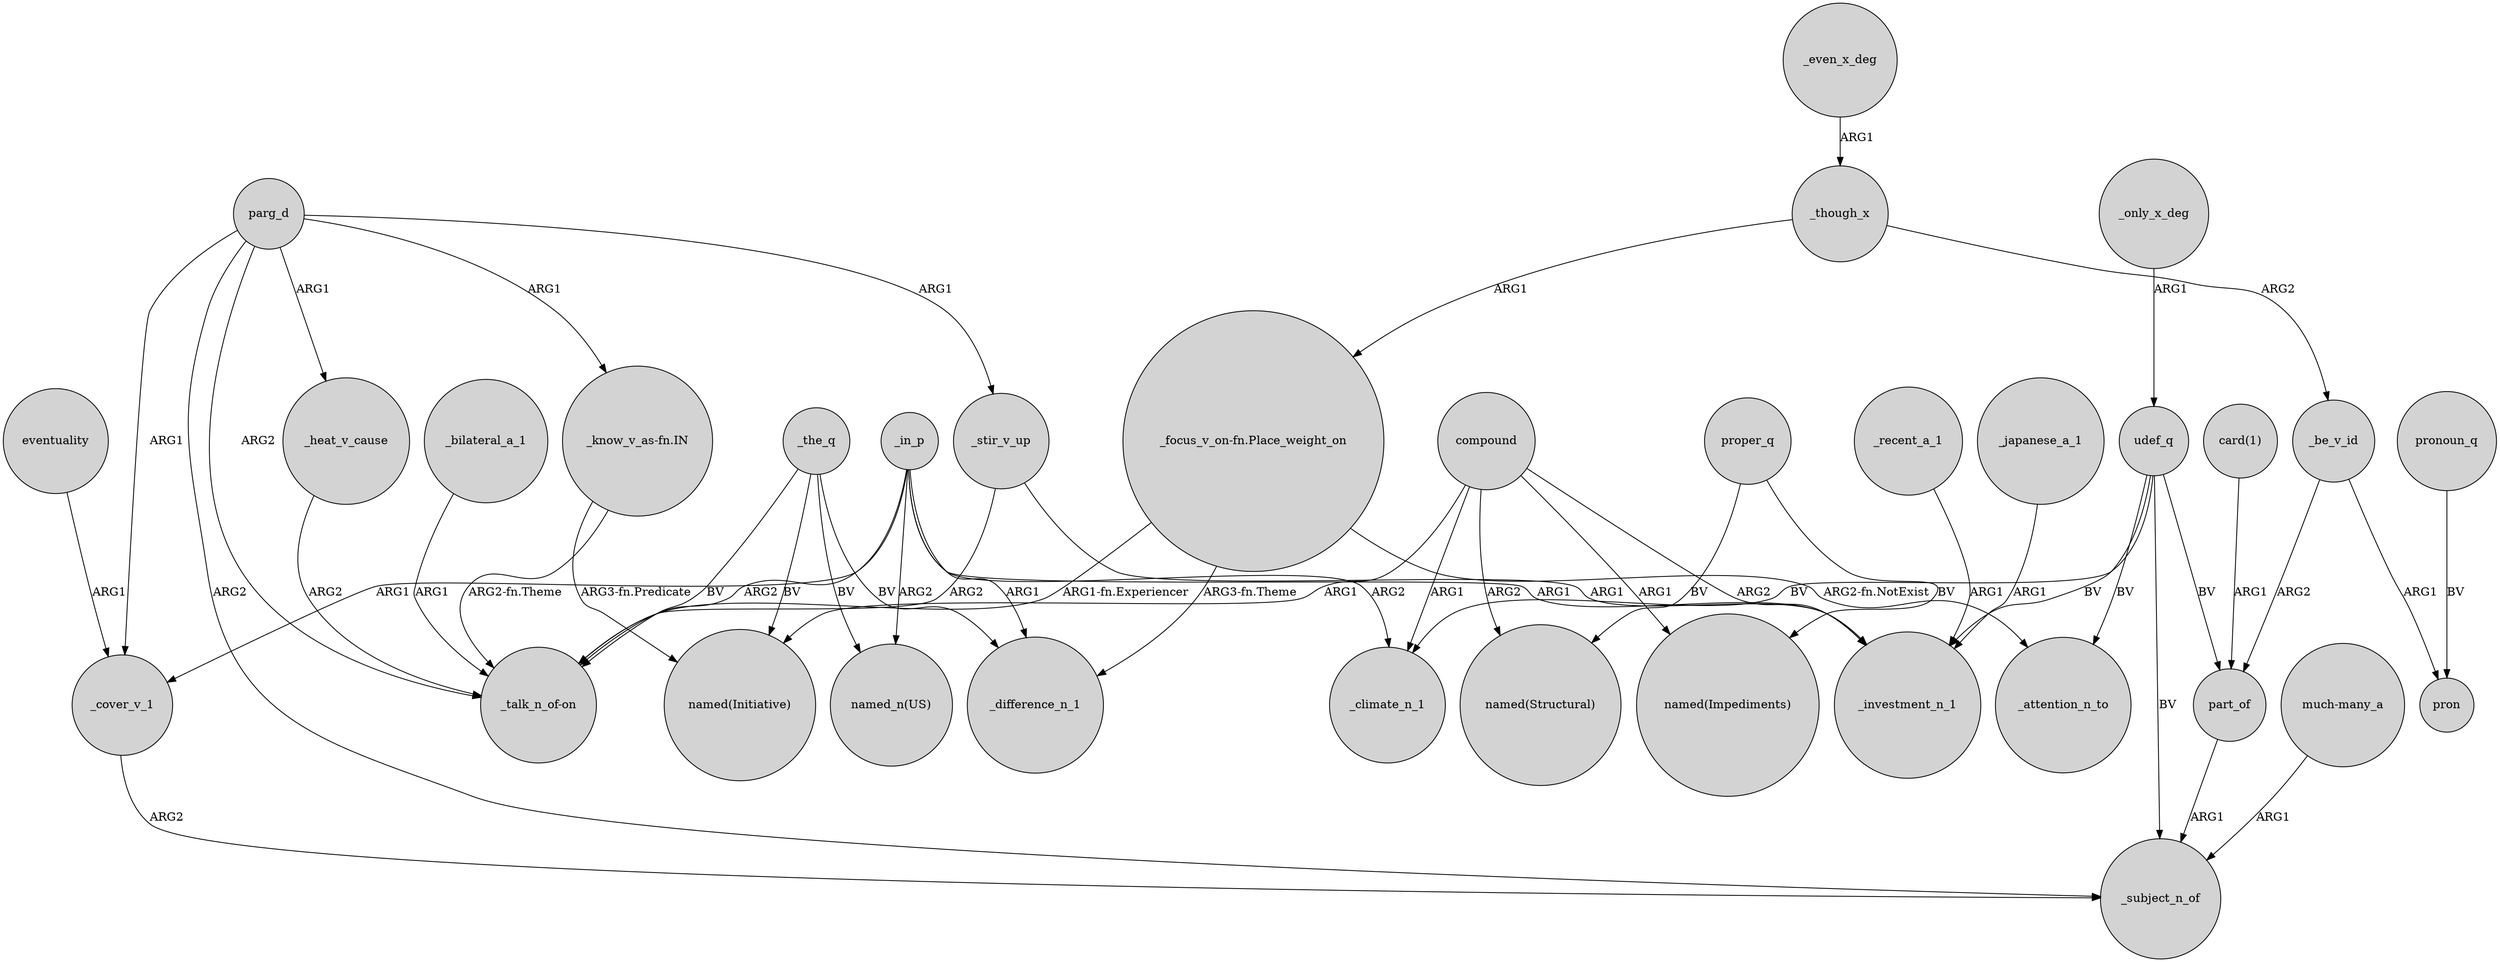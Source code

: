 digraph {
	node [shape=circle style=filled]
	_in_p -> "_talk_n_of-on" [label=ARG2]
	"_focus_v_on-fn.Place_weight_on" -> _attention_n_to [label="ARG2-fn.NotExist"]
	_only_x_deg -> udef_q [label=ARG1]
	parg_d -> _subject_n_of [label=ARG2]
	parg_d -> "_talk_n_of-on" [label=ARG2]
	udef_q -> part_of [label=BV]
	_stir_v_up -> "_talk_n_of-on" [label=ARG2]
	udef_q -> _climate_n_1 [label=BV]
	proper_q -> "named(Structural)" [label=BV]
	_even_x_deg -> _though_x [label=ARG1]
	proper_q -> "named(Impediments)" [label=BV]
	compound -> _investment_n_1 [label=ARG2]
	parg_d -> "_know_v_as-fn.IN" [label=ARG1]
	_stir_v_up -> _investment_n_1 [label=ARG1]
	"_focus_v_on-fn.Place_weight_on" -> "_talk_n_of-on" [label="ARG1-fn.Experiencer"]
	"_focus_v_on-fn.Place_weight_on" -> _difference_n_1 [label="ARG3-fn.Theme"]
	"much-many_a" -> _subject_n_of [label=ARG1]
	_in_p -> "named_n(US)" [label=ARG2]
	_be_v_id -> pron [label=ARG1]
	eventuality -> _cover_v_1 [label=ARG1]
	parg_d -> _heat_v_cause [label=ARG1]
	_the_q -> "named_n(US)" [label=BV]
	_the_q -> "_talk_n_of-on" [label=BV]
	_in_p -> _cover_v_1 [label=ARG1]
	_bilateral_a_1 -> "_talk_n_of-on" [label=ARG1]
	pronoun_q -> pron [label=BV]
	part_of -> _subject_n_of [label=ARG1]
	udef_q -> _subject_n_of [label=BV]
	_the_q -> _difference_n_1 [label=BV]
	parg_d -> _stir_v_up [label=ARG1]
	_in_p -> _difference_n_1 [label=ARG1]
	_though_x -> _be_v_id [label=ARG2]
	_cover_v_1 -> _subject_n_of [label=ARG2]
	"_know_v_as-fn.IN" -> "_talk_n_of-on" [label="ARG2-fn.Theme"]
	_in_p -> _climate_n_1 [label=ARG2]
	_japanese_a_1 -> _investment_n_1 [label=ARG1]
	_though_x -> "_focus_v_on-fn.Place_weight_on" [label=ARG1]
	"card(1)" -> part_of [label=ARG1]
	compound -> "named(Initiative)" [label=ARG1]
	_heat_v_cause -> "_talk_n_of-on" [label=ARG2]
	udef_q -> _investment_n_1 [label=BV]
	_the_q -> "named(Initiative)" [label=BV]
	_recent_a_1 -> _investment_n_1 [label=ARG1]
	compound -> _climate_n_1 [label=ARG1]
	compound -> "named(Impediments)" [label=ARG1]
	compound -> "named(Structural)" [label=ARG2]
	_be_v_id -> part_of [label=ARG2]
	"_know_v_as-fn.IN" -> "named(Initiative)" [label="ARG3-fn.Predicate"]
	_in_p -> _investment_n_1 [label=ARG1]
	udef_q -> _attention_n_to [label=BV]
	parg_d -> _cover_v_1 [label=ARG1]
}
